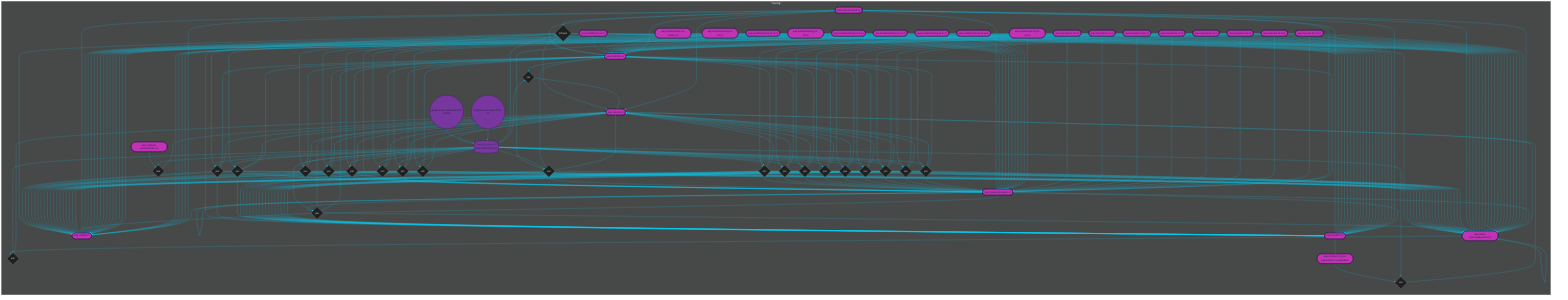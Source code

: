 %%{init: {'theme': 'dark', 'themeVariables': { 'primaryColor': '#07cff6', 'textColor': '#dad9e0', 'lineColor': '#07cff6'}}}%%

graph LR

subgraph Topologi
    %% TOPICS
    aap.soknad-sendt.v1([aap.soknad-sendt.v1])
	aap.sykepengedager.v1([aap.sykepengedager.v1])
	aap.innstilling.11-6.v1([aap.innstilling.11-6.v1])
	aap.iverksettelse-av-vedtak.v1([aap.iverksettelse-av-vedtak.v1])
	aap.kvalitetssikring.11-19.v1([aap.kvalitetssikring.11-19.v1])
	aap.kvalitetssikring.11-2.v1([aap.kvalitetssikring.11-2.v1])
	aap.kvalitetssikring.11-29.v1([aap.kvalitetssikring.11-29.v1])
	aap.kvalitetssikring.11-3.v1([aap.kvalitetssikring.11-3.v1])
	aap.kvalitetssikring.11-4.v1([aap.kvalitetssikring.11-4.v1])
	aap.kvalitetssikring.11-5.v1([aap.kvalitetssikring.11-5.v1])
	aap.kvalitetssikring.11-6.v1([aap.kvalitetssikring.11-6.v1])
	aap.kvalitetssikring.22-13.v1([aap.kvalitetssikring.22-13.v1])
	aap.manuell.11-19.v1([aap.manuell.11-19.v1])
	aap.manuell.11-2.v1([aap.manuell.11-2.v1])
	aap.manuell.11-29.v1([aap.manuell.11-29.v1])
	aap.manuell.11-3.v1([aap.manuell.11-3.v1])
	aap.manuell.11-4.v1([aap.manuell.11-4.v1])
	aap.manuell.11-5.v1([aap.manuell.11-5.v1])
	aap.manuell.11-6.v1([aap.manuell.11-6.v1])
	aap.manuell.22-13.v1([aap.manuell.22-13.v1])
	aap.andre-folketrygdytelser.v1([aap.andre-folketrygdytelser.v1])
	aap.sokere.v1([aap.sokere.v1])
	aap.endrede-personidenter.v1([aap.endrede-personidenter.v1])
	aap.inntekter.v1([aap.inntekter.v1])
	aap.medlem.v1-join-aap.sokere.v1-repartition([aap.medlem.v1-join-aap.sokere.v1-repartition])
	aap.medlem.v1([aap.medlem.v1])
	aap.vedtak.v1([aap.vedtak.v1])

    %% JOINS
    aap.soknad-sendt.v1-left-join-aap.sokere.v1{left-join}
	aap.innstilling.11-6.v1-join-aap.sokere.v1{join}
	aap.iverksettelse-av-vedtak.v1-join-aap.sokere.v1{join}
	aap.kvalitetssikring.11-19.v1-join-aap.sokere.v1{join}
	aap.kvalitetssikring.11-2.v1-join-aap.sokere.v1{join}
	aap.kvalitetssikring.11-29.v1-join-aap.sokere.v1{join}
	aap.kvalitetssikring.11-3.v1-join-aap.sokere.v1{join}
	aap.kvalitetssikring.11-4.v1-join-aap.sokere.v1{join}
	aap.kvalitetssikring.11-5.v1-join-aap.sokere.v1{join}
	aap.kvalitetssikring.11-6.v1-join-aap.sokere.v1{join}
	aap.kvalitetssikring.22-13.v1-join-aap.sokere.v1{join}
	aap.manuell.11-19.v1-join-aap.sokere.v1{join}
	aap.manuell.11-2.v1-join-aap.sokere.v1{join}
	aap.manuell.11-29.v1-join-aap.sokere.v1{join}
	aap.manuell.11-3.v1-join-aap.sokere.v1{join}
	aap.manuell.11-4.v1-join-aap.sokere.v1{join}
	aap.manuell.11-5.v1-join-aap.sokere.v1{join}
	aap.manuell.11-6.v1-join-aap.sokere.v1{join}
	aap.manuell.22-13.v1-join-aap.sokere.v1{join}
	aap.sykepengedager.v1-join-aap.sokere.v1{join}
	aap.endrede-personidenter.v1-join-aap.sokere.v1{join}
	aap.andre-folketrygdytelser.v1-join-aap.sokere.v1{join}
	aap.inntekter.v1-join-aap.sokere.v1{join}
	aap.medlem.v1-join-aap.sokere.v1{join}

    %% STATE PROCESSORS
    
    
    %% STATE STORES
    soker-state-store-v2[(soker-state-store-v2)]
    
    %% DATABASES
    
    

    %% PROCESSOR API JOBS
    gauge-soker-state-store-v2-entries((gauge-soker-state-store-v2-entries))
	migrate-soker-state-store-v2((migrate-soker-state-store-v2))
    
    %% JOIN STREAMS
    aap.soknad-sendt.v1 --> aap.soknad-sendt.v1-left-join-aap.sokere.v1
	soker-state-store-v2 --> aap.soknad-sendt.v1-left-join-aap.sokere.v1
	aap.soknad-sendt.v1-left-join-aap.sokere.v1 --> aap.inntekter.v1
	aap.soknad-sendt.v1-left-join-aap.sokere.v1 --> aap.medlem.v1
	aap.soknad-sendt.v1-left-join-aap.sokere.v1 --> aap.andre-folketrygdytelser.v1
	aap.soknad-sendt.v1-left-join-aap.sokere.v1 --> aap.vedtak.v1
	aap.soknad-sendt.v1-left-join-aap.sokere.v1 --> aap.sykepengedager.v1
	aap.soknad-sendt.v1-left-join-aap.sokere.v1 --> aap.sokere.v1
	aap.innstilling.11-6.v1 --> aap.innstilling.11-6.v1-join-aap.sokere.v1
	soker-state-store-v2 --> aap.innstilling.11-6.v1-join-aap.sokere.v1
	aap.innstilling.11-6.v1-join-aap.sokere.v1 --> aap.inntekter.v1
	aap.innstilling.11-6.v1-join-aap.sokere.v1 --> aap.medlem.v1
	aap.innstilling.11-6.v1-join-aap.sokere.v1 --> aap.andre-folketrygdytelser.v1
	aap.innstilling.11-6.v1-join-aap.sokere.v1 --> aap.vedtak.v1
	aap.innstilling.11-6.v1-join-aap.sokere.v1 --> aap.sykepengedager.v1
	aap.innstilling.11-6.v1-join-aap.sokere.v1 --> aap.sokere.v1
	aap.iverksettelse-av-vedtak.v1 --> aap.iverksettelse-av-vedtak.v1-join-aap.sokere.v1
	soker-state-store-v2 --> aap.iverksettelse-av-vedtak.v1-join-aap.sokere.v1
	aap.iverksettelse-av-vedtak.v1-join-aap.sokere.v1 --> aap.sokere.v1
	aap.iverksettelse-av-vedtak.v1-join-aap.sokere.v1 --> aap.medlem.v1
	aap.iverksettelse-av-vedtak.v1-join-aap.sokere.v1 --> aap.inntekter.v1
	aap.iverksettelse-av-vedtak.v1-join-aap.sokere.v1 --> aap.vedtak.v1
	aap.iverksettelse-av-vedtak.v1-join-aap.sokere.v1 --> aap.andre-folketrygdytelser.v1
	aap.iverksettelse-av-vedtak.v1-join-aap.sokere.v1 --> aap.sykepengedager.v1
	aap.kvalitetssikring.11-19.v1 --> aap.kvalitetssikring.11-19.v1-join-aap.sokere.v1
	soker-state-store-v2 --> aap.kvalitetssikring.11-19.v1-join-aap.sokere.v1
	aap.kvalitetssikring.11-19.v1-join-aap.sokere.v1 --> aap.medlem.v1
	aap.kvalitetssikring.11-19.v1-join-aap.sokere.v1 --> aap.inntekter.v1
	aap.kvalitetssikring.11-19.v1-join-aap.sokere.v1 --> aap.sykepengedager.v1
	aap.kvalitetssikring.11-19.v1-join-aap.sokere.v1 --> aap.andre-folketrygdytelser.v1
	aap.kvalitetssikring.11-19.v1-join-aap.sokere.v1 --> aap.vedtak.v1
	aap.kvalitetssikring.11-19.v1-join-aap.sokere.v1 --> aap.sokere.v1
	aap.kvalitetssikring.11-2.v1 --> aap.kvalitetssikring.11-2.v1-join-aap.sokere.v1
	soker-state-store-v2 --> aap.kvalitetssikring.11-2.v1-join-aap.sokere.v1
	aap.kvalitetssikring.11-2.v1-join-aap.sokere.v1 --> aap.medlem.v1
	aap.kvalitetssikring.11-2.v1-join-aap.sokere.v1 --> aap.inntekter.v1
	aap.kvalitetssikring.11-2.v1-join-aap.sokere.v1 --> aap.andre-folketrygdytelser.v1
	aap.kvalitetssikring.11-2.v1-join-aap.sokere.v1 --> aap.vedtak.v1
	aap.kvalitetssikring.11-2.v1-join-aap.sokere.v1 --> aap.sykepengedager.v1
	aap.kvalitetssikring.11-2.v1-join-aap.sokere.v1 --> aap.sokere.v1
	aap.kvalitetssikring.11-29.v1 --> aap.kvalitetssikring.11-29.v1-join-aap.sokere.v1
	soker-state-store-v2 --> aap.kvalitetssikring.11-29.v1-join-aap.sokere.v1
	aap.kvalitetssikring.11-29.v1-join-aap.sokere.v1 --> aap.medlem.v1
	aap.kvalitetssikring.11-29.v1-join-aap.sokere.v1 --> aap.inntekter.v1
	aap.kvalitetssikring.11-29.v1-join-aap.sokere.v1 --> aap.andre-folketrygdytelser.v1
	aap.kvalitetssikring.11-29.v1-join-aap.sokere.v1 --> aap.vedtak.v1
	aap.kvalitetssikring.11-29.v1-join-aap.sokere.v1 --> aap.sykepengedager.v1
	aap.kvalitetssikring.11-29.v1-join-aap.sokere.v1 --> aap.sokere.v1
	aap.kvalitetssikring.11-3.v1 --> aap.kvalitetssikring.11-3.v1-join-aap.sokere.v1
	soker-state-store-v2 --> aap.kvalitetssikring.11-3.v1-join-aap.sokere.v1
	aap.kvalitetssikring.11-3.v1-join-aap.sokere.v1 --> aap.medlem.v1
	aap.kvalitetssikring.11-3.v1-join-aap.sokere.v1 --> aap.inntekter.v1
	aap.kvalitetssikring.11-3.v1-join-aap.sokere.v1 --> aap.andre-folketrygdytelser.v1
	aap.kvalitetssikring.11-3.v1-join-aap.sokere.v1 --> aap.vedtak.v1
	aap.kvalitetssikring.11-3.v1-join-aap.sokere.v1 --> aap.sykepengedager.v1
	aap.kvalitetssikring.11-3.v1-join-aap.sokere.v1 --> aap.sokere.v1
	aap.kvalitetssikring.11-4.v1 --> aap.kvalitetssikring.11-4.v1-join-aap.sokere.v1
	soker-state-store-v2 --> aap.kvalitetssikring.11-4.v1-join-aap.sokere.v1
	aap.kvalitetssikring.11-4.v1-join-aap.sokere.v1 --> aap.medlem.v1
	aap.kvalitetssikring.11-4.v1-join-aap.sokere.v1 --> aap.inntekter.v1
	aap.kvalitetssikring.11-4.v1-join-aap.sokere.v1 --> aap.andre-folketrygdytelser.v1
	aap.kvalitetssikring.11-4.v1-join-aap.sokere.v1 --> aap.vedtak.v1
	aap.kvalitetssikring.11-4.v1-join-aap.sokere.v1 --> aap.sykepengedager.v1
	aap.kvalitetssikring.11-4.v1-join-aap.sokere.v1 --> aap.sokere.v1
	aap.kvalitetssikring.11-5.v1 --> aap.kvalitetssikring.11-5.v1-join-aap.sokere.v1
	soker-state-store-v2 --> aap.kvalitetssikring.11-5.v1-join-aap.sokere.v1
	aap.kvalitetssikring.11-5.v1-join-aap.sokere.v1 --> aap.medlem.v1
	aap.kvalitetssikring.11-5.v1-join-aap.sokere.v1 --> aap.inntekter.v1
	aap.kvalitetssikring.11-5.v1-join-aap.sokere.v1 --> aap.andre-folketrygdytelser.v1
	aap.kvalitetssikring.11-5.v1-join-aap.sokere.v1 --> aap.vedtak.v1
	aap.kvalitetssikring.11-5.v1-join-aap.sokere.v1 --> aap.sykepengedager.v1
	aap.kvalitetssikring.11-5.v1-join-aap.sokere.v1 --> aap.sokere.v1
	aap.kvalitetssikring.11-6.v1 --> aap.kvalitetssikring.11-6.v1-join-aap.sokere.v1
	soker-state-store-v2 --> aap.kvalitetssikring.11-6.v1-join-aap.sokere.v1
	aap.kvalitetssikring.11-6.v1-join-aap.sokere.v1 --> aap.sykepengedager.v1
	aap.kvalitetssikring.11-6.v1-join-aap.sokere.v1 --> aap.medlem.v1
	aap.kvalitetssikring.11-6.v1-join-aap.sokere.v1 --> aap.vedtak.v1
	aap.kvalitetssikring.11-6.v1-join-aap.sokere.v1 --> aap.inntekter.v1
	aap.kvalitetssikring.11-6.v1-join-aap.sokere.v1 --> aap.andre-folketrygdytelser.v1
	aap.kvalitetssikring.11-6.v1-join-aap.sokere.v1 --> aap.sokere.v1
	aap.kvalitetssikring.22-13.v1 --> aap.kvalitetssikring.22-13.v1-join-aap.sokere.v1
	soker-state-store-v2 --> aap.kvalitetssikring.22-13.v1-join-aap.sokere.v1
	aap.kvalitetssikring.22-13.v1-join-aap.sokere.v1 --> aap.inntekter.v1
	aap.kvalitetssikring.22-13.v1-join-aap.sokere.v1 --> aap.vedtak.v1
	aap.kvalitetssikring.22-13.v1-join-aap.sokere.v1 --> aap.medlem.v1
	aap.kvalitetssikring.22-13.v1-join-aap.sokere.v1 --> aap.andre-folketrygdytelser.v1
	aap.kvalitetssikring.22-13.v1-join-aap.sokere.v1 --> aap.sykepengedager.v1
	aap.kvalitetssikring.22-13.v1-join-aap.sokere.v1 --> aap.sokere.v1
	aap.manuell.11-19.v1 --> aap.manuell.11-19.v1-join-aap.sokere.v1
	soker-state-store-v2 --> aap.manuell.11-19.v1-join-aap.sokere.v1
	aap.manuell.11-19.v1-join-aap.sokere.v1 --> aap.sokere.v1
	aap.manuell.11-19.v1-join-aap.sokere.v1 --> aap.andre-folketrygdytelser.v1
	aap.manuell.11-19.v1-join-aap.sokere.v1 --> aap.vedtak.v1
	aap.manuell.11-19.v1-join-aap.sokere.v1 --> aap.sykepengedager.v1
	aap.manuell.11-19.v1-join-aap.sokere.v1 --> aap.medlem.v1
	aap.manuell.11-19.v1-join-aap.sokere.v1 --> aap.inntekter.v1
	aap.manuell.11-2.v1 --> aap.manuell.11-2.v1-join-aap.sokere.v1
	soker-state-store-v2 --> aap.manuell.11-2.v1-join-aap.sokere.v1
	aap.manuell.11-2.v1-join-aap.sokere.v1 --> aap.sokere.v1
	aap.manuell.11-2.v1-join-aap.sokere.v1 --> aap.medlem.v1
	aap.manuell.11-2.v1-join-aap.sokere.v1 --> aap.inntekter.v1
	aap.manuell.11-2.v1-join-aap.sokere.v1 --> aap.andre-folketrygdytelser.v1
	aap.manuell.11-2.v1-join-aap.sokere.v1 --> aap.vedtak.v1
	aap.manuell.11-2.v1-join-aap.sokere.v1 --> aap.sykepengedager.v1
	aap.manuell.11-29.v1 --> aap.manuell.11-29.v1-join-aap.sokere.v1
	soker-state-store-v2 --> aap.manuell.11-29.v1-join-aap.sokere.v1
	aap.manuell.11-29.v1-join-aap.sokere.v1 --> aap.andre-folketrygdytelser.v1
	aap.manuell.11-29.v1-join-aap.sokere.v1 --> aap.sykepengedager.v1
	aap.manuell.11-29.v1-join-aap.sokere.v1 --> aap.vedtak.v1
	aap.manuell.11-29.v1-join-aap.sokere.v1 --> aap.medlem.v1
	aap.manuell.11-29.v1-join-aap.sokere.v1 --> aap.inntekter.v1
	aap.manuell.11-29.v1-join-aap.sokere.v1 --> aap.sokere.v1
	aap.manuell.11-3.v1 --> aap.manuell.11-3.v1-join-aap.sokere.v1
	soker-state-store-v2 --> aap.manuell.11-3.v1-join-aap.sokere.v1
	aap.manuell.11-3.v1-join-aap.sokere.v1 --> aap.sokere.v1
	aap.manuell.11-3.v1-join-aap.sokere.v1 --> aap.andre-folketrygdytelser.v1
	aap.manuell.11-3.v1-join-aap.sokere.v1 --> aap.vedtak.v1
	aap.manuell.11-3.v1-join-aap.sokere.v1 --> aap.inntekter.v1
	aap.manuell.11-3.v1-join-aap.sokere.v1 --> aap.medlem.v1
	aap.manuell.11-3.v1-join-aap.sokere.v1 --> aap.sykepengedager.v1
	aap.manuell.11-4.v1 --> aap.manuell.11-4.v1-join-aap.sokere.v1
	soker-state-store-v2 --> aap.manuell.11-4.v1-join-aap.sokere.v1
	aap.manuell.11-4.v1-join-aap.sokere.v1 --> aap.medlem.v1
	aap.manuell.11-4.v1-join-aap.sokere.v1 --> aap.inntekter.v1
	aap.manuell.11-4.v1-join-aap.sokere.v1 --> aap.andre-folketrygdytelser.v1
	aap.manuell.11-4.v1-join-aap.sokere.v1 --> aap.vedtak.v1
	aap.manuell.11-4.v1-join-aap.sokere.v1 --> aap.sykepengedager.v1
	aap.manuell.11-4.v1-join-aap.sokere.v1 --> aap.sokere.v1
	aap.manuell.11-5.v1 --> aap.manuell.11-5.v1-join-aap.sokere.v1
	soker-state-store-v2 --> aap.manuell.11-5.v1-join-aap.sokere.v1
	aap.manuell.11-5.v1-join-aap.sokere.v1 --> aap.inntekter.v1
	aap.manuell.11-5.v1-join-aap.sokere.v1 --> aap.vedtak.v1
	aap.manuell.11-5.v1-join-aap.sokere.v1 --> aap.medlem.v1
	aap.manuell.11-5.v1-join-aap.sokere.v1 --> aap.sykepengedager.v1
	aap.manuell.11-5.v1-join-aap.sokere.v1 --> aap.andre-folketrygdytelser.v1
	aap.manuell.11-5.v1-join-aap.sokere.v1 --> aap.sokere.v1
	aap.manuell.11-6.v1 --> aap.manuell.11-6.v1-join-aap.sokere.v1
	soker-state-store-v2 --> aap.manuell.11-6.v1-join-aap.sokere.v1
	aap.manuell.11-6.v1-join-aap.sokere.v1 --> aap.medlem.v1
	aap.manuell.11-6.v1-join-aap.sokere.v1 --> aap.inntekter.v1
	aap.manuell.11-6.v1-join-aap.sokere.v1 --> aap.andre-folketrygdytelser.v1
	aap.manuell.11-6.v1-join-aap.sokere.v1 --> aap.sykepengedager.v1
	aap.manuell.11-6.v1-join-aap.sokere.v1 --> aap.vedtak.v1
	aap.manuell.11-6.v1-join-aap.sokere.v1 --> aap.sokere.v1
	aap.manuell.22-13.v1 --> aap.manuell.22-13.v1-join-aap.sokere.v1
	soker-state-store-v2 --> aap.manuell.22-13.v1-join-aap.sokere.v1
	aap.manuell.22-13.v1-join-aap.sokere.v1 --> aap.sokere.v1
	aap.manuell.22-13.v1-join-aap.sokere.v1 --> aap.medlem.v1
	aap.manuell.22-13.v1-join-aap.sokere.v1 --> aap.inntekter.v1
	aap.manuell.22-13.v1-join-aap.sokere.v1 --> aap.andre-folketrygdytelser.v1
	aap.manuell.22-13.v1-join-aap.sokere.v1 --> aap.vedtak.v1
	aap.manuell.22-13.v1-join-aap.sokere.v1 --> aap.sykepengedager.v1
	aap.sykepengedager.v1 --> aap.sykepengedager.v1-join-aap.sokere.v1
	soker-state-store-v2 --> aap.sykepengedager.v1-join-aap.sokere.v1
	aap.sykepengedager.v1-join-aap.sokere.v1 --> aap.sokere.v1
	aap.sykepengedager.v1-join-aap.sokere.v1 --> aap.inntekter.v1
	aap.sykepengedager.v1-join-aap.sokere.v1 --> aap.vedtak.v1
	aap.sykepengedager.v1-join-aap.sokere.v1 --> aap.sykepengedager.v1
	aap.sykepengedager.v1-join-aap.sokere.v1 --> aap.medlem.v1
	aap.sykepengedager.v1-join-aap.sokere.v1 --> aap.andre-folketrygdytelser.v1
	aap.endrede-personidenter.v1 --> aap.endrede-personidenter.v1-join-aap.sokere.v1
	soker-state-store-v2 --> aap.endrede-personidenter.v1-join-aap.sokere.v1
	aap.endrede-personidenter.v1-join-aap.sokere.v1 --> aap.sokere.v1
	aap.andre-folketrygdytelser.v1 --> aap.andre-folketrygdytelser.v1-join-aap.sokere.v1
	soker-state-store-v2 --> aap.andre-folketrygdytelser.v1-join-aap.sokere.v1
	aap.andre-folketrygdytelser.v1-join-aap.sokere.v1 --> aap.sokere.v1
	aap.inntekter.v1 --> aap.inntekter.v1-join-aap.sokere.v1
	soker-state-store-v2 --> aap.inntekter.v1-join-aap.sokere.v1
	aap.inntekter.v1-join-aap.sokere.v1 --> aap.sokere.v1
	aap.medlem.v1-join-aap.sokere.v1-repartition --> aap.medlem.v1-join-aap.sokere.v1
	soker-state-store-v2 --> aap.medlem.v1-join-aap.sokere.v1
	aap.medlem.v1-join-aap.sokere.v1 --> aap.sokere.v1

    %% TABLE STREAMS
    aap.sokere.v1 --> soker-state-store-v2

    %% JOB STREAMS
    gauge-soker-state-store-v2-entries --> soker-state-store-v2
	migrate-soker-state-store-v2 --> soker-state-store-v2
    
    %% BRANCH STREAMS
    aap.soknad-sendt.v1 --> aap.inntekter.v1
	aap.soknad-sendt.v1 --> aap.medlem.v1
	aap.soknad-sendt.v1 --> aap.andre-folketrygdytelser.v1
	aap.soknad-sendt.v1 --> aap.vedtak.v1
	aap.soknad-sendt.v1 --> aap.sykepengedager.v1
	aap.soknad-sendt.v1 --> aap.sokere.v1
	aap.innstilling.11-6.v1 --> aap.inntekter.v1
	aap.innstilling.11-6.v1 --> aap.medlem.v1
	aap.innstilling.11-6.v1 --> aap.andre-folketrygdytelser.v1
	aap.innstilling.11-6.v1 --> aap.vedtak.v1
	aap.innstilling.11-6.v1 --> aap.sykepengedager.v1
	aap.iverksettelse-av-vedtak.v1 --> aap.medlem.v1
	aap.iverksettelse-av-vedtak.v1 --> aap.inntekter.v1
	aap.iverksettelse-av-vedtak.v1 --> aap.vedtak.v1
	aap.iverksettelse-av-vedtak.v1 --> aap.andre-folketrygdytelser.v1
	aap.iverksettelse-av-vedtak.v1 --> aap.sykepengedager.v1
	aap.kvalitetssikring.11-19.v1 --> aap.medlem.v1
	aap.kvalitetssikring.11-19.v1 --> aap.inntekter.v1
	aap.kvalitetssikring.11-19.v1 --> aap.sykepengedager.v1
	aap.kvalitetssikring.11-19.v1 --> aap.andre-folketrygdytelser.v1
	aap.kvalitetssikring.11-19.v1 --> aap.vedtak.v1
	aap.kvalitetssikring.11-2.v1 --> aap.medlem.v1
	aap.kvalitetssikring.11-2.v1 --> aap.inntekter.v1
	aap.kvalitetssikring.11-2.v1 --> aap.andre-folketrygdytelser.v1
	aap.kvalitetssikring.11-2.v1 --> aap.vedtak.v1
	aap.kvalitetssikring.11-2.v1 --> aap.sykepengedager.v1
	aap.kvalitetssikring.11-29.v1 --> aap.medlem.v1
	aap.kvalitetssikring.11-29.v1 --> aap.inntekter.v1
	aap.kvalitetssikring.11-29.v1 --> aap.andre-folketrygdytelser.v1
	aap.kvalitetssikring.11-29.v1 --> aap.vedtak.v1
	aap.kvalitetssikring.11-29.v1 --> aap.sykepengedager.v1
	aap.kvalitetssikring.11-3.v1 --> aap.medlem.v1
	aap.kvalitetssikring.11-3.v1 --> aap.inntekter.v1
	aap.kvalitetssikring.11-3.v1 --> aap.andre-folketrygdytelser.v1
	aap.kvalitetssikring.11-3.v1 --> aap.vedtak.v1
	aap.kvalitetssikring.11-3.v1 --> aap.sykepengedager.v1
	aap.kvalitetssikring.11-4.v1 --> aap.medlem.v1
	aap.kvalitetssikring.11-4.v1 --> aap.inntekter.v1
	aap.kvalitetssikring.11-4.v1 --> aap.andre-folketrygdytelser.v1
	aap.kvalitetssikring.11-4.v1 --> aap.vedtak.v1
	aap.kvalitetssikring.11-4.v1 --> aap.sykepengedager.v1
	aap.kvalitetssikring.11-5.v1 --> aap.medlem.v1
	aap.kvalitetssikring.11-5.v1 --> aap.inntekter.v1
	aap.kvalitetssikring.11-5.v1 --> aap.andre-folketrygdytelser.v1
	aap.kvalitetssikring.11-5.v1 --> aap.vedtak.v1
	aap.kvalitetssikring.11-5.v1 --> aap.sykepengedager.v1
	aap.kvalitetssikring.11-6.v1 --> aap.sykepengedager.v1
	aap.kvalitetssikring.11-6.v1 --> aap.medlem.v1
	aap.kvalitetssikring.11-6.v1 --> aap.vedtak.v1
	aap.kvalitetssikring.11-6.v1 --> aap.inntekter.v1
	aap.kvalitetssikring.11-6.v1 --> aap.andre-folketrygdytelser.v1
	aap.kvalitetssikring.22-13.v1 --> aap.inntekter.v1
	aap.kvalitetssikring.22-13.v1 --> aap.vedtak.v1
	aap.kvalitetssikring.22-13.v1 --> aap.medlem.v1
	aap.kvalitetssikring.22-13.v1 --> aap.andre-folketrygdytelser.v1
	aap.kvalitetssikring.22-13.v1 --> aap.sykepengedager.v1
	aap.manuell.11-19.v1 --> aap.andre-folketrygdytelser.v1
	aap.manuell.11-19.v1 --> aap.vedtak.v1
	aap.manuell.11-19.v1 --> aap.sykepengedager.v1
	aap.manuell.11-19.v1 --> aap.medlem.v1
	aap.manuell.11-19.v1 --> aap.inntekter.v1
	aap.manuell.11-2.v1 --> aap.medlem.v1
	aap.manuell.11-2.v1 --> aap.inntekter.v1
	aap.manuell.11-2.v1 --> aap.andre-folketrygdytelser.v1
	aap.manuell.11-2.v1 --> aap.vedtak.v1
	aap.manuell.11-2.v1 --> aap.sykepengedager.v1
	aap.manuell.11-29.v1 --> aap.andre-folketrygdytelser.v1
	aap.manuell.11-29.v1 --> aap.sykepengedager.v1
	aap.manuell.11-29.v1 --> aap.vedtak.v1
	aap.manuell.11-29.v1 --> aap.medlem.v1
	aap.manuell.11-29.v1 --> aap.inntekter.v1
	aap.manuell.11-3.v1 --> aap.andre-folketrygdytelser.v1
	aap.manuell.11-3.v1 --> aap.vedtak.v1
	aap.manuell.11-3.v1 --> aap.inntekter.v1
	aap.manuell.11-3.v1 --> aap.medlem.v1
	aap.manuell.11-3.v1 --> aap.sykepengedager.v1
	aap.manuell.11-4.v1 --> aap.medlem.v1
	aap.manuell.11-4.v1 --> aap.inntekter.v1
	aap.manuell.11-4.v1 --> aap.andre-folketrygdytelser.v1
	aap.manuell.11-4.v1 --> aap.vedtak.v1
	aap.manuell.11-4.v1 --> aap.sykepengedager.v1
	aap.manuell.11-5.v1 --> aap.inntekter.v1
	aap.manuell.11-5.v1 --> aap.vedtak.v1
	aap.manuell.11-5.v1 --> aap.medlem.v1
	aap.manuell.11-5.v1 --> aap.sykepengedager.v1
	aap.manuell.11-5.v1 --> aap.andre-folketrygdytelser.v1
	aap.manuell.11-6.v1 --> aap.medlem.v1
	aap.manuell.11-6.v1 --> aap.inntekter.v1
	aap.manuell.11-6.v1 --> aap.andre-folketrygdytelser.v1
	aap.manuell.11-6.v1 --> aap.sykepengedager.v1
	aap.manuell.11-6.v1 --> aap.vedtak.v1
	aap.manuell.22-13.v1 --> aap.medlem.v1
	aap.manuell.22-13.v1 --> aap.inntekter.v1
	aap.manuell.22-13.v1 --> aap.andre-folketrygdytelser.v1
	aap.manuell.22-13.v1 --> aap.vedtak.v1
	aap.manuell.22-13.v1 --> aap.sykepengedager.v1
	aap.soknad-sendt.v1 --> aap.inntekter.v1
	aap.soknad-sendt.v1 --> aap.medlem.v1
	aap.soknad-sendt.v1 --> aap.andre-folketrygdytelser.v1
	aap.soknad-sendt.v1 --> aap.vedtak.v1
	aap.soknad-sendt.v1 --> aap.sykepengedager.v1
	aap.sykepengedager.v1 --> aap.inntekter.v1
	aap.sykepengedager.v1 --> aap.vedtak.v1
	aap.sykepengedager.v1 --> aap.sykepengedager.v1
	aap.sykepengedager.v1 --> aap.medlem.v1
	aap.sykepengedager.v1 --> aap.andre-folketrygdytelser.v1
	aap.andre-folketrygdytelser.v1 --> aap.andre-folketrygdytelser.v1
	aap.andre-folketrygdytelser.v1 --> aap.sokere.v1

    %% REPARTITION STREAMS
    
    
    %% BASIC STREAMS
    aap.medlem.v1 --> aap.medlem.v1-join-aap.sokere.v1-repartition
    
    %% CUSTOM PROCESS STREAMS
    
end

%% COLORS
%% light    #dad9e0
%% purple   #78369f
%% pink     #c233b4
%% dark     #2a204a
%% blue     #07cff6

%% STYLES
style aap.soknad-sendt.v1 fill:#c233b4, stroke:#2a204a, stroke-width:2px, color:#2a204a
style aap.sykepengedager.v1 fill:#c233b4, stroke:#2a204a, stroke-width:2px, color:#2a204a
style aap.innstilling.11-6.v1 fill:#c233b4, stroke:#2a204a, stroke-width:2px, color:#2a204a
style aap.iverksettelse-av-vedtak.v1 fill:#c233b4, stroke:#2a204a, stroke-width:2px, color:#2a204a
style aap.kvalitetssikring.11-19.v1 fill:#c233b4, stroke:#2a204a, stroke-width:2px, color:#2a204a
style aap.kvalitetssikring.11-2.v1 fill:#c233b4, stroke:#2a204a, stroke-width:2px, color:#2a204a
style aap.kvalitetssikring.11-29.v1 fill:#c233b4, stroke:#2a204a, stroke-width:2px, color:#2a204a
style aap.kvalitetssikring.11-3.v1 fill:#c233b4, stroke:#2a204a, stroke-width:2px, color:#2a204a
style aap.kvalitetssikring.11-4.v1 fill:#c233b4, stroke:#2a204a, stroke-width:2px, color:#2a204a
style aap.kvalitetssikring.11-5.v1 fill:#c233b4, stroke:#2a204a, stroke-width:2px, color:#2a204a
style aap.kvalitetssikring.11-6.v1 fill:#c233b4, stroke:#2a204a, stroke-width:2px, color:#2a204a
style aap.kvalitetssikring.22-13.v1 fill:#c233b4, stroke:#2a204a, stroke-width:2px, color:#2a204a
style aap.manuell.11-19.v1 fill:#c233b4, stroke:#2a204a, stroke-width:2px, color:#2a204a
style aap.manuell.11-2.v1 fill:#c233b4, stroke:#2a204a, stroke-width:2px, color:#2a204a
style aap.manuell.11-29.v1 fill:#c233b4, stroke:#2a204a, stroke-width:2px, color:#2a204a
style aap.manuell.11-3.v1 fill:#c233b4, stroke:#2a204a, stroke-width:2px, color:#2a204a
style aap.manuell.11-4.v1 fill:#c233b4, stroke:#2a204a, stroke-width:2px, color:#2a204a
style aap.manuell.11-5.v1 fill:#c233b4, stroke:#2a204a, stroke-width:2px, color:#2a204a
style aap.manuell.11-6.v1 fill:#c233b4, stroke:#2a204a, stroke-width:2px, color:#2a204a
style aap.manuell.22-13.v1 fill:#c233b4, stroke:#2a204a, stroke-width:2px, color:#2a204a
style aap.andre-folketrygdytelser.v1 fill:#c233b4, stroke:#2a204a, stroke-width:2px, color:#2a204a
style aap.sokere.v1 fill:#c233b4, stroke:#2a204a, stroke-width:2px, color:#2a204a
style aap.endrede-personidenter.v1 fill:#c233b4, stroke:#2a204a, stroke-width:2px, color:#2a204a
style aap.inntekter.v1 fill:#c233b4, stroke:#2a204a, stroke-width:2px, color:#2a204a
style aap.medlem.v1-join-aap.sokere.v1-repartition fill:#c233b4, stroke:#2a204a, stroke-width:2px, color:#2a204a
style aap.medlem.v1 fill:#c233b4, stroke:#2a204a, stroke-width:2px, color:#2a204a
style aap.vedtak.v1 fill:#c233b4, stroke:#2a204a, stroke-width:2px, color:#2a204a
style soker-state-store-v2 fill:#78369f, stroke:#2a204a, stroke-width:2px, color:#2a204a
style gauge-soker-state-store-v2-entries fill:#78369f, stroke:#2a204a, stroke-width:2px, color:#2a204a
style migrate-soker-state-store-v2 fill:#78369f, stroke:#2a204a, stroke-width:2px, color:#2a204a